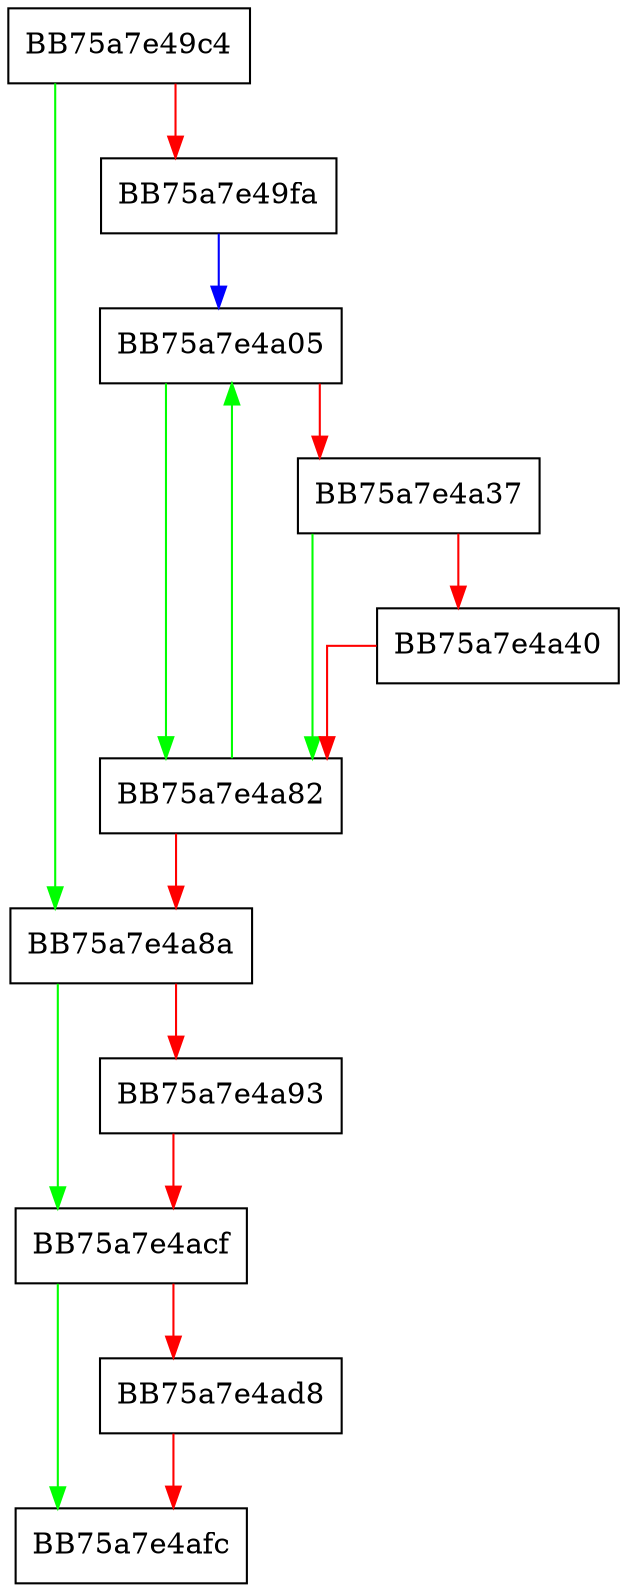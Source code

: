 digraph EmitDCEndEvents {
  node [shape="box"];
  graph [splines=ortho];
  BB75a7e49c4 -> BB75a7e4a8a [color="green"];
  BB75a7e49c4 -> BB75a7e49fa [color="red"];
  BB75a7e49fa -> BB75a7e4a05 [color="blue"];
  BB75a7e4a05 -> BB75a7e4a82 [color="green"];
  BB75a7e4a05 -> BB75a7e4a37 [color="red"];
  BB75a7e4a37 -> BB75a7e4a82 [color="green"];
  BB75a7e4a37 -> BB75a7e4a40 [color="red"];
  BB75a7e4a40 -> BB75a7e4a82 [color="red"];
  BB75a7e4a82 -> BB75a7e4a05 [color="green"];
  BB75a7e4a82 -> BB75a7e4a8a [color="red"];
  BB75a7e4a8a -> BB75a7e4acf [color="green"];
  BB75a7e4a8a -> BB75a7e4a93 [color="red"];
  BB75a7e4a93 -> BB75a7e4acf [color="red"];
  BB75a7e4acf -> BB75a7e4afc [color="green"];
  BB75a7e4acf -> BB75a7e4ad8 [color="red"];
  BB75a7e4ad8 -> BB75a7e4afc [color="red"];
}